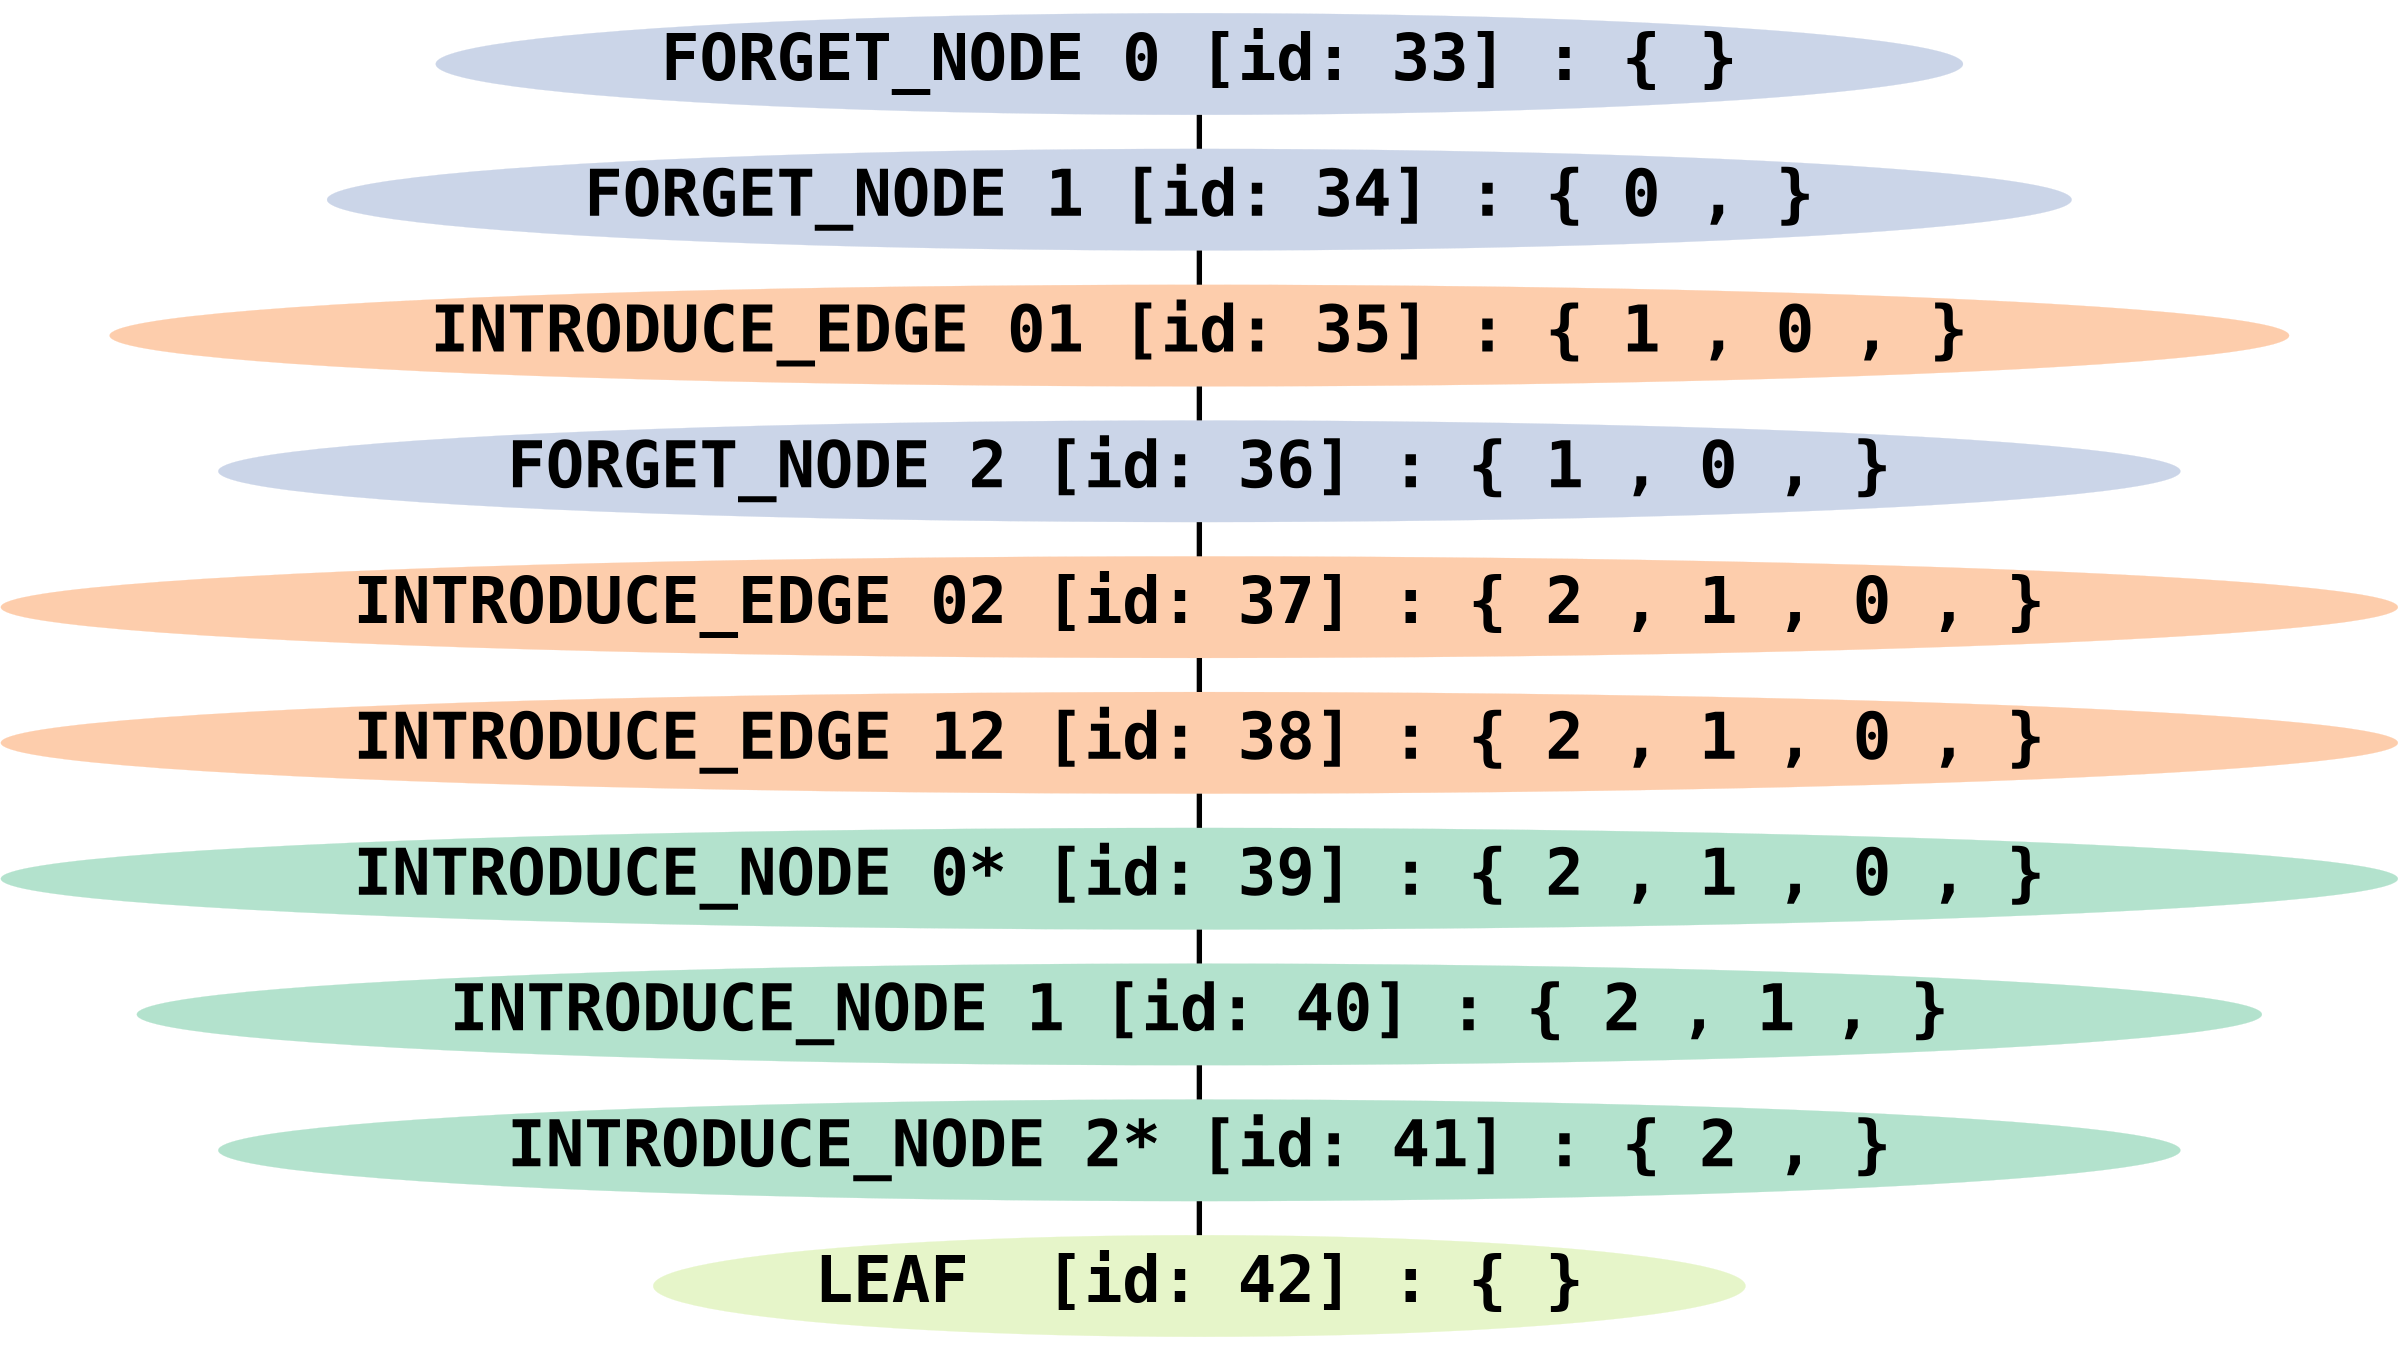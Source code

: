graph G {
ratio = fill;
size = "16, 9";
node [fontsize = 300, fontname="Courier-Bold", colorscheme="pastel25"];
edge [penwidth = 25, layer="background", arrowhead=vee, arrowsize=25.0];
33 [label= "FORGET_NODE 0 [id: 33] : { }", color=3, style=filled]
34 [label= "FORGET_NODE 1 [id: 34] : { 0 , }", color=3, style=filled]
33 -- 34;
35 [label= "INTRODUCE_EDGE 01 [id: 35] : { 1 , 0 , }", color=2, style=filled]
34 -- 35;
36 [label= "FORGET_NODE 2 [id: 36] : { 1 , 0 , }", color=3, style=filled]
35 -- 36;
37 [label= "INTRODUCE_EDGE 02 [id: 37] : { 2 , 1 , 0 , }", color=2, style=filled]
36 -- 37;
38 [label= "INTRODUCE_EDGE 12 [id: 38] : { 2 , 1 , 0 , }", color=2, style=filled]
37 -- 38;
39 [label= "INTRODUCE_NODE 0* [id: 39] : { 2 , 1 , 0 , }", color=1, style=filled]
38 -- 39;
40 [label= "INTRODUCE_NODE 1 [id: 40] : { 2 , 1 , }", color=1, style=filled]
39 -- 40;
41 [label= "INTRODUCE_NODE 2* [id: 41] : { 2 , }", color=1, style=filled]
40 -- 41;
42 [label= "LEAF  [id: 42] : { }", color=5, style=filled]
41 -- 42;
}
